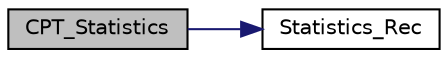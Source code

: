 digraph "CPT_Statistics"
{
  edge [fontname="Helvetica",fontsize="10",labelfontname="Helvetica",labelfontsize="10"];
  node [fontname="Helvetica",fontsize="10",shape=record];
  rankdir="LR";
  Node1 [label="CPT_Statistics",height=0.2,width=0.4,color="black", fillcolor="grey75", style="filled", fontcolor="black"];
  Node1 -> Node2 [color="midnightblue",fontsize="10",style="solid",fontname="Helvetica"];
  Node2 [label="Statistics_Rec",height=0.2,width=0.4,color="black", fillcolor="white", style="filled",URL="$cpt__string_8c.html#a15c935fe1d7b53c3bf6f8d5fcbe1920c"];
}

